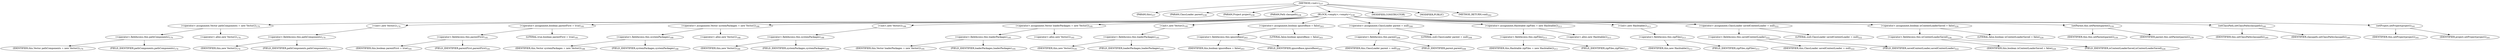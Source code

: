 digraph "&lt;init&gt;" {  
"417" [label = <(METHOD,&lt;init&gt;)<SUB>237</SUB>> ]
"34" [label = <(PARAM,this)<SUB>237</SUB>> ]
"418" [label = <(PARAM,ClassLoader parent)<SUB>238</SUB>> ]
"419" [label = <(PARAM,Project project)<SUB>238</SUB>> ]
"420" [label = <(PARAM,Path classpath)<SUB>238</SUB>> ]
"421" [label = <(BLOCK,&lt;empty&gt;,&lt;empty&gt;)<SUB>238</SUB>> ]
"422" [label = <(&lt;operator&gt;.assignment,Vector pathComponents = new Vector())<SUB>170</SUB>> ]
"423" [label = <(&lt;operator&gt;.fieldAccess,this.pathComponents)<SUB>170</SUB>> ]
"424" [label = <(IDENTIFIER,this,Vector pathComponents = new Vector())<SUB>170</SUB>> ]
"425" [label = <(FIELD_IDENTIFIER,pathComponents,pathComponents)<SUB>170</SUB>> ]
"426" [label = <(&lt;operator&gt;.alloc,new Vector())<SUB>170</SUB>> ]
"427" [label = <(&lt;init&gt;,new Vector())<SUB>170</SUB>> ]
"428" [label = <(&lt;operator&gt;.fieldAccess,this.pathComponents)<SUB>170</SUB>> ]
"429" [label = <(IDENTIFIER,this,new Vector())<SUB>170</SUB>> ]
"430" [label = <(FIELD_IDENTIFIER,pathComponents,pathComponents)<SUB>170</SUB>> ]
"431" [label = <(&lt;operator&gt;.assignment,boolean parentFirst = true)<SUB>181</SUB>> ]
"432" [label = <(&lt;operator&gt;.fieldAccess,this.parentFirst)<SUB>181</SUB>> ]
"433" [label = <(IDENTIFIER,this,boolean parentFirst = true)<SUB>181</SUB>> ]
"434" [label = <(FIELD_IDENTIFIER,parentFirst,parentFirst)<SUB>181</SUB>> ]
"435" [label = <(LITERAL,true,boolean parentFirst = true)<SUB>181</SUB>> ]
"436" [label = <(&lt;operator&gt;.assignment,Vector systemPackages = new Vector())<SUB>188</SUB>> ]
"437" [label = <(&lt;operator&gt;.fieldAccess,this.systemPackages)<SUB>188</SUB>> ]
"438" [label = <(IDENTIFIER,this,Vector systemPackages = new Vector())<SUB>188</SUB>> ]
"439" [label = <(FIELD_IDENTIFIER,systemPackages,systemPackages)<SUB>188</SUB>> ]
"440" [label = <(&lt;operator&gt;.alloc,new Vector())<SUB>188</SUB>> ]
"441" [label = <(&lt;init&gt;,new Vector())<SUB>188</SUB>> ]
"442" [label = <(&lt;operator&gt;.fieldAccess,this.systemPackages)<SUB>188</SUB>> ]
"443" [label = <(IDENTIFIER,this,new Vector())<SUB>188</SUB>> ]
"444" [label = <(FIELD_IDENTIFIER,systemPackages,systemPackages)<SUB>188</SUB>> ]
"445" [label = <(&lt;operator&gt;.assignment,Vector loaderPackages = new Vector())<SUB>195</SUB>> ]
"446" [label = <(&lt;operator&gt;.fieldAccess,this.loaderPackages)<SUB>195</SUB>> ]
"447" [label = <(IDENTIFIER,this,Vector loaderPackages = new Vector())<SUB>195</SUB>> ]
"448" [label = <(FIELD_IDENTIFIER,loaderPackages,loaderPackages)<SUB>195</SUB>> ]
"449" [label = <(&lt;operator&gt;.alloc,new Vector())<SUB>195</SUB>> ]
"450" [label = <(&lt;init&gt;,new Vector())<SUB>195</SUB>> ]
"451" [label = <(&lt;operator&gt;.fieldAccess,this.loaderPackages)<SUB>195</SUB>> ]
"452" [label = <(IDENTIFIER,this,new Vector())<SUB>195</SUB>> ]
"453" [label = <(FIELD_IDENTIFIER,loaderPackages,loaderPackages)<SUB>195</SUB>> ]
"454" [label = <(&lt;operator&gt;.assignment,boolean ignoreBase = false)<SUB>203</SUB>> ]
"455" [label = <(&lt;operator&gt;.fieldAccess,this.ignoreBase)<SUB>203</SUB>> ]
"456" [label = <(IDENTIFIER,this,boolean ignoreBase = false)<SUB>203</SUB>> ]
"457" [label = <(FIELD_IDENTIFIER,ignoreBase,ignoreBase)<SUB>203</SUB>> ]
"458" [label = <(LITERAL,false,boolean ignoreBase = false)<SUB>203</SUB>> ]
"459" [label = <(&lt;operator&gt;.assignment,ClassLoader parent = null)<SUB>208</SUB>> ]
"460" [label = <(&lt;operator&gt;.fieldAccess,this.parent)<SUB>208</SUB>> ]
"461" [label = <(IDENTIFIER,this,ClassLoader parent = null)<SUB>208</SUB>> ]
"462" [label = <(FIELD_IDENTIFIER,parent,parent)<SUB>208</SUB>> ]
"463" [label = <(LITERAL,null,ClassLoader parent = null)<SUB>208</SUB>> ]
"464" [label = <(&lt;operator&gt;.assignment,Hashtable zipFiles = new Hashtable())<SUB>213</SUB>> ]
"465" [label = <(&lt;operator&gt;.fieldAccess,this.zipFiles)<SUB>213</SUB>> ]
"466" [label = <(IDENTIFIER,this,Hashtable zipFiles = new Hashtable())<SUB>213</SUB>> ]
"467" [label = <(FIELD_IDENTIFIER,zipFiles,zipFiles)<SUB>213</SUB>> ]
"468" [label = <(&lt;operator&gt;.alloc,new Hashtable())<SUB>213</SUB>> ]
"469" [label = <(&lt;init&gt;,new Hashtable())<SUB>213</SUB>> ]
"470" [label = <(&lt;operator&gt;.fieldAccess,this.zipFiles)<SUB>213</SUB>> ]
"471" [label = <(IDENTIFIER,this,new Hashtable())<SUB>213</SUB>> ]
"472" [label = <(FIELD_IDENTIFIER,zipFiles,zipFiles)<SUB>213</SUB>> ]
"473" [label = <(&lt;operator&gt;.assignment,ClassLoader savedContextLoader = null)<SUB>222</SUB>> ]
"474" [label = <(&lt;operator&gt;.fieldAccess,this.savedContextLoader)<SUB>222</SUB>> ]
"475" [label = <(IDENTIFIER,this,ClassLoader savedContextLoader = null)<SUB>222</SUB>> ]
"476" [label = <(FIELD_IDENTIFIER,savedContextLoader,savedContextLoader)<SUB>222</SUB>> ]
"477" [label = <(LITERAL,null,ClassLoader savedContextLoader = null)<SUB>222</SUB>> ]
"478" [label = <(&lt;operator&gt;.assignment,boolean isContextLoaderSaved = false)<SUB>226</SUB>> ]
"479" [label = <(&lt;operator&gt;.fieldAccess,this.isContextLoaderSaved)<SUB>226</SUB>> ]
"480" [label = <(IDENTIFIER,this,boolean isContextLoaderSaved = false)<SUB>226</SUB>> ]
"481" [label = <(FIELD_IDENTIFIER,isContextLoaderSaved,isContextLoaderSaved)<SUB>226</SUB>> ]
"482" [label = <(LITERAL,false,boolean isContextLoaderSaved = false)<SUB>226</SUB>> ]
"483" [label = <(setParent,this.setParent(parent))<SUB>239</SUB>> ]
"33" [label = <(IDENTIFIER,this,this.setParent(parent))<SUB>239</SUB>> ]
"484" [label = <(IDENTIFIER,parent,this.setParent(parent))<SUB>239</SUB>> ]
"485" [label = <(setClassPath,setClassPath(classpath))<SUB>240</SUB>> ]
"35" [label = <(IDENTIFIER,this,setClassPath(classpath))<SUB>240</SUB>> ]
"486" [label = <(IDENTIFIER,classpath,setClassPath(classpath))<SUB>240</SUB>> ]
"487" [label = <(setProject,setProject(project))<SUB>241</SUB>> ]
"36" [label = <(IDENTIFIER,this,setProject(project))<SUB>241</SUB>> ]
"488" [label = <(IDENTIFIER,project,setProject(project))<SUB>241</SUB>> ]
"489" [label = <(MODIFIER,CONSTRUCTOR)> ]
"490" [label = <(MODIFIER,PUBLIC)> ]
"491" [label = <(METHOD_RETURN,void)<SUB>242</SUB>> ]
  "417" -> "34" 
  "417" -> "418" 
  "417" -> "419" 
  "417" -> "420" 
  "417" -> "421" 
  "417" -> "489" 
  "417" -> "490" 
  "417" -> "491" 
  "421" -> "422" 
  "421" -> "427" 
  "421" -> "431" 
  "421" -> "436" 
  "421" -> "441" 
  "421" -> "445" 
  "421" -> "450" 
  "421" -> "454" 
  "421" -> "459" 
  "421" -> "464" 
  "421" -> "469" 
  "421" -> "473" 
  "421" -> "478" 
  "421" -> "483" 
  "421" -> "485" 
  "421" -> "487" 
  "422" -> "423" 
  "422" -> "426" 
  "423" -> "424" 
  "423" -> "425" 
  "427" -> "428" 
  "428" -> "429" 
  "428" -> "430" 
  "431" -> "432" 
  "431" -> "435" 
  "432" -> "433" 
  "432" -> "434" 
  "436" -> "437" 
  "436" -> "440" 
  "437" -> "438" 
  "437" -> "439" 
  "441" -> "442" 
  "442" -> "443" 
  "442" -> "444" 
  "445" -> "446" 
  "445" -> "449" 
  "446" -> "447" 
  "446" -> "448" 
  "450" -> "451" 
  "451" -> "452" 
  "451" -> "453" 
  "454" -> "455" 
  "454" -> "458" 
  "455" -> "456" 
  "455" -> "457" 
  "459" -> "460" 
  "459" -> "463" 
  "460" -> "461" 
  "460" -> "462" 
  "464" -> "465" 
  "464" -> "468" 
  "465" -> "466" 
  "465" -> "467" 
  "469" -> "470" 
  "470" -> "471" 
  "470" -> "472" 
  "473" -> "474" 
  "473" -> "477" 
  "474" -> "475" 
  "474" -> "476" 
  "478" -> "479" 
  "478" -> "482" 
  "479" -> "480" 
  "479" -> "481" 
  "483" -> "33" 
  "483" -> "484" 
  "485" -> "35" 
  "485" -> "486" 
  "487" -> "36" 
  "487" -> "488" 
}

